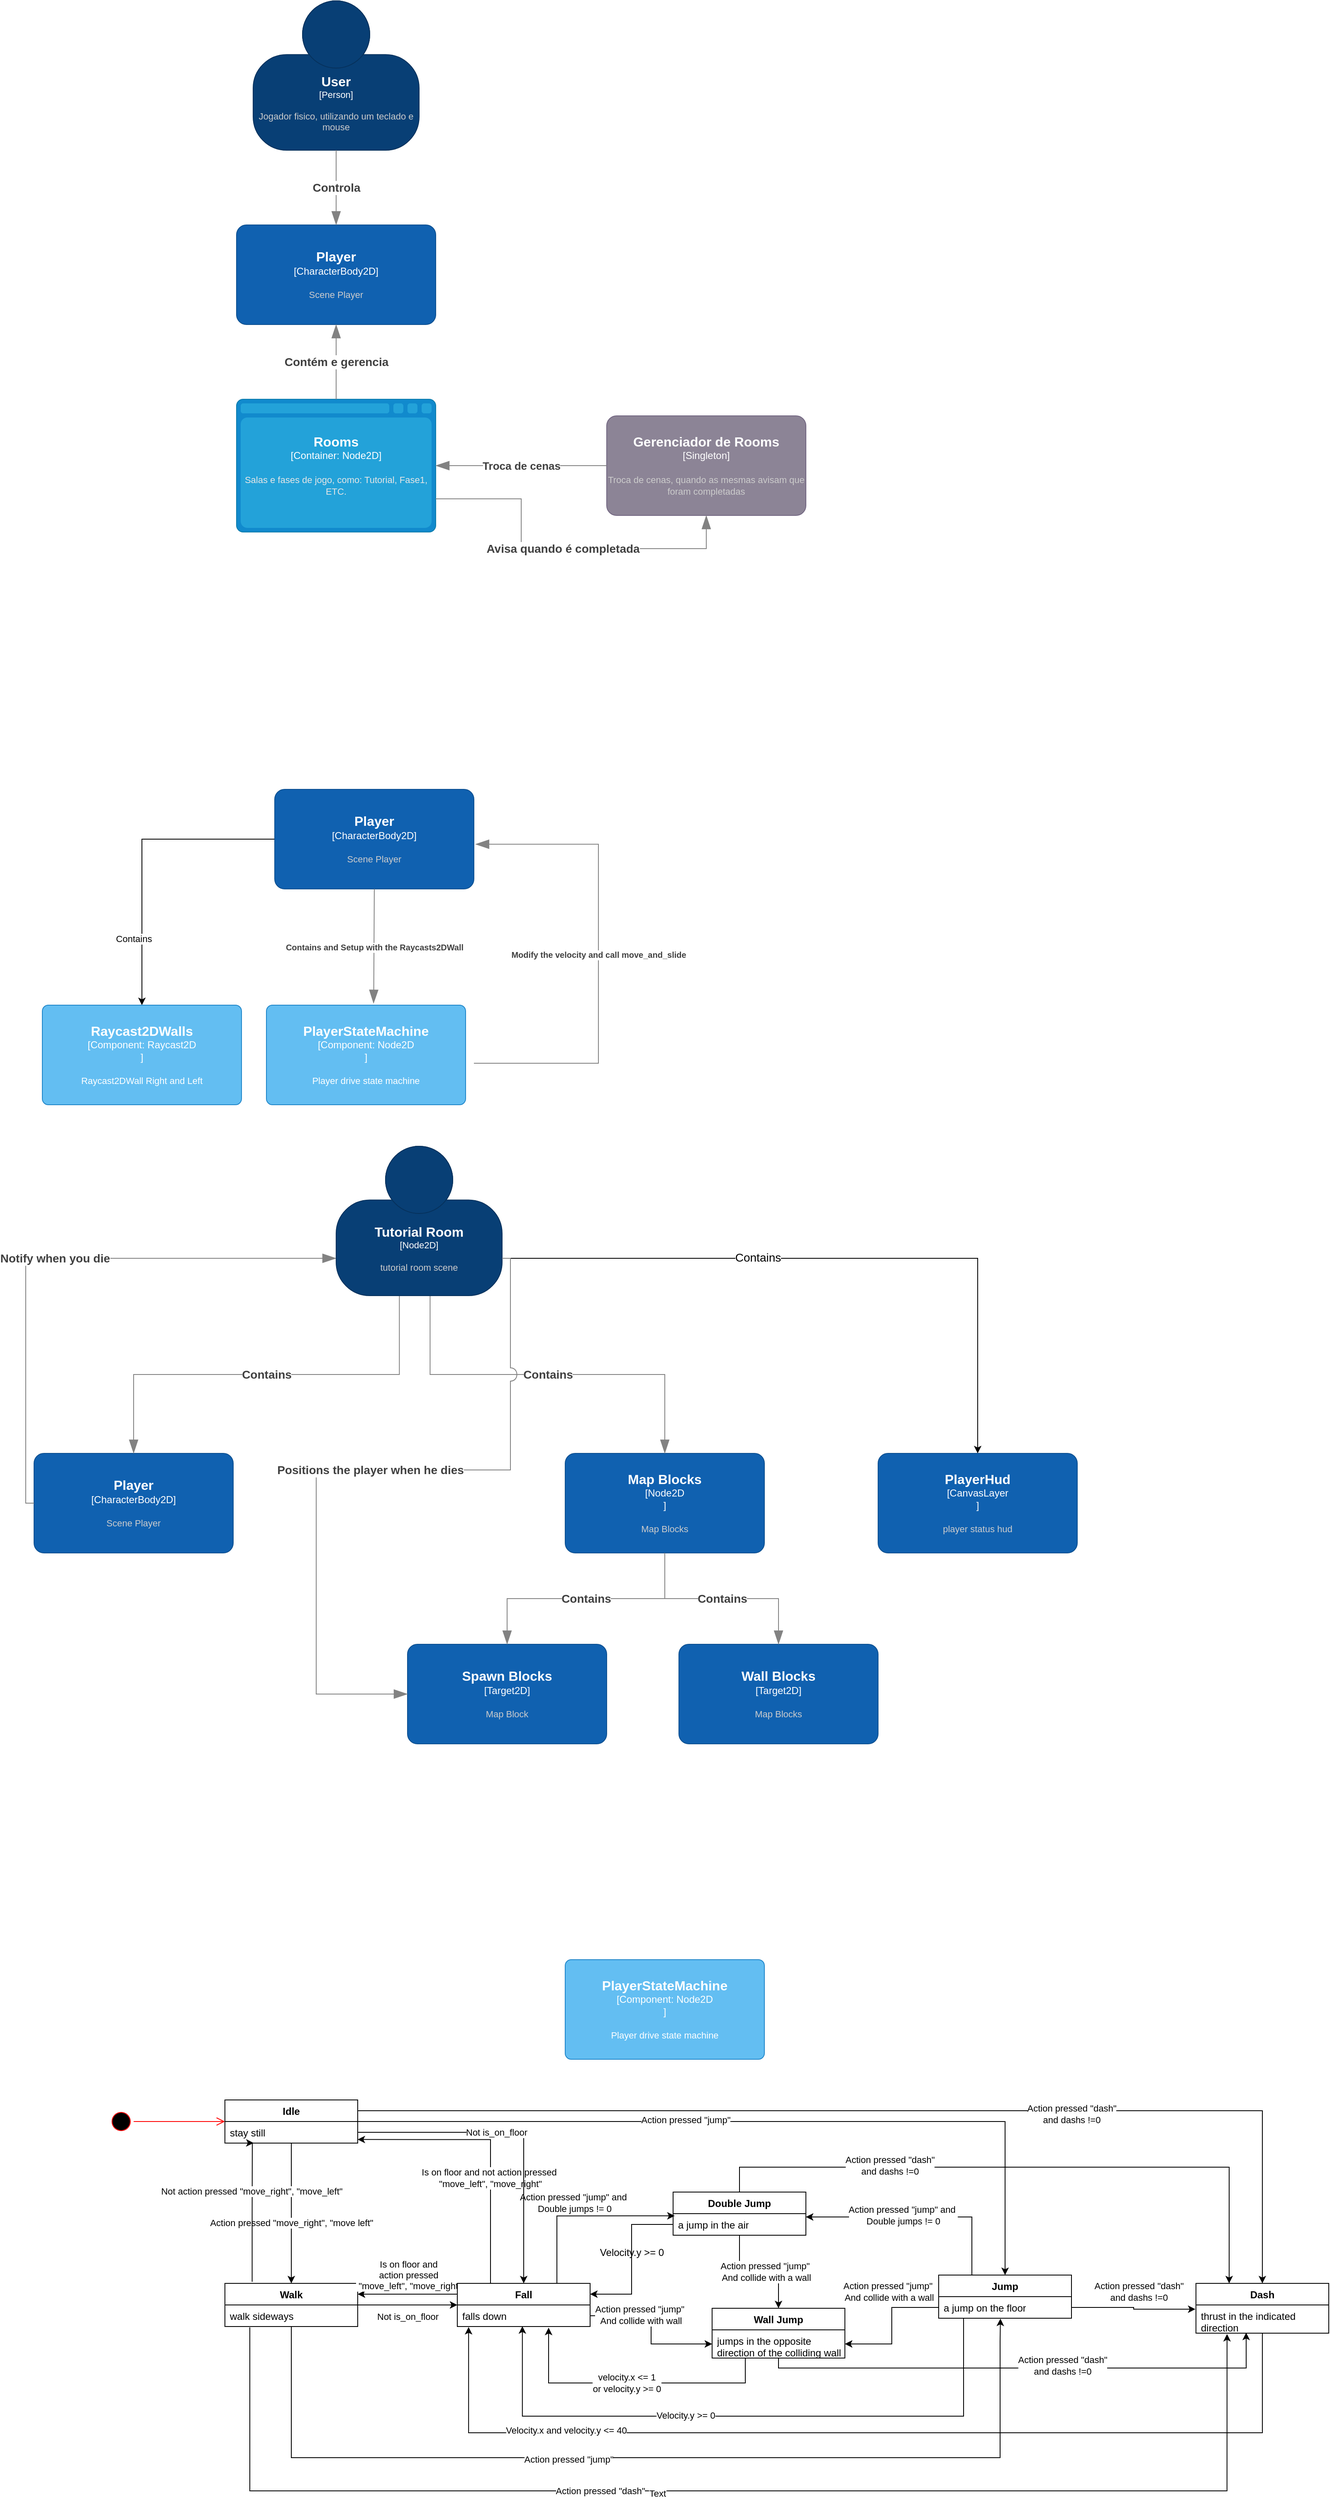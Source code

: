 <mxfile version="21.3.4" type="device">
  <diagram id="l4opDT8Yz2PaflCBfEU1" name="Página-1">
    <mxGraphModel dx="1100" dy="1774" grid="1" gridSize="10" guides="1" tooltips="1" connect="1" arrows="1" fold="1" page="1" pageScale="1" pageWidth="827" pageHeight="1169" math="0" shadow="0">
      <root>
        <mxCell id="0" />
        <mxCell id="1" parent="0" />
        <mxCell id="hGbZyLfIOTGjysjlijsM-94" style="edgeStyle=orthogonalEdgeStyle;rounded=0;orthogonalLoop=1;jettySize=auto;html=1;" parent="1" source="_soePfpQX_1q5_B9plc1-1" target="hGbZyLfIOTGjysjlijsM-93" edge="1">
          <mxGeometry relative="1" as="geometry" />
        </mxCell>
        <mxCell id="hGbZyLfIOTGjysjlijsM-95" value="Contains" style="edgeLabel;html=1;align=center;verticalAlign=middle;resizable=0;points=[];" parent="hGbZyLfIOTGjysjlijsM-94" vertex="1" connectable="0">
          <mxGeometry x="0.215" y="-3" relative="1" as="geometry">
            <mxPoint x="-7" y="61" as="offset" />
          </mxGeometry>
        </mxCell>
        <object placeholders="1" c4Name="Player" c4Type="CharacterBody2D" c4Description="Scene Player" label="&lt;font style=&quot;font-size: 16px&quot;&gt;&lt;b&gt;%c4Name%&lt;/b&gt;&lt;/font&gt;&lt;div&gt;[%c4Type%]&lt;/div&gt;&lt;br&gt;&lt;div&gt;&lt;font style=&quot;font-size: 11px&quot;&gt;&lt;font color=&quot;#cccccc&quot;&gt;%c4Description%&lt;/font&gt;&lt;/div&gt;" id="_soePfpQX_1q5_B9plc1-1">
          <mxCell style="rounded=1;whiteSpace=wrap;html=1;labelBackgroundColor=none;fillColor=#1061B0;fontColor=#ffffff;align=center;arcSize=10;strokeColor=#0D5091;metaEdit=1;resizable=0;points=[[0.25,0,0],[0.5,0,0],[0.75,0,0],[1,0.25,0],[1,0.5,0],[1,0.75,0],[0.75,1,0],[0.5,1,0],[0.25,1,0],[0,0.75,0],[0,0.5,0],[0,0.25,0]];" parent="1" vertex="1">
            <mxGeometry x="340" y="50" width="240" height="120" as="geometry" />
          </mxCell>
        </object>
        <object placeholders="1" c4Name="PlayerStateMachine" c4Type="Component" c4Technology="Node2D&#xa;" c4Description="Player drive state machine" label="&lt;font style=&quot;font-size: 16px&quot;&gt;&lt;b&gt;%c4Name%&lt;/b&gt;&lt;/font&gt;&lt;div&gt;[%c4Type%: %c4Technology%]&lt;/div&gt;&lt;br&gt;&lt;div&gt;&lt;font style=&quot;font-size: 11px&quot;&gt;%c4Description%&lt;/font&gt;&lt;/div&gt;" id="_soePfpQX_1q5_B9plc1-2">
          <mxCell style="rounded=1;whiteSpace=wrap;html=1;labelBackgroundColor=none;fillColor=#63BEF2;fontColor=#ffffff;align=center;arcSize=6;strokeColor=#2086C9;metaEdit=1;resizable=0;points=[[0.25,0,0],[0.5,0,0],[0.75,0,0],[1,0.25,0],[1,0.5,0],[1,0.75,0],[0.75,1,0],[0.5,1,0],[0.25,1,0],[0,0.75,0],[0,0.5,0],[0,0.25,0]];" parent="1" vertex="1">
            <mxGeometry x="330" y="310" width="240" height="120" as="geometry" />
          </mxCell>
        </object>
        <object placeholders="1" c4Type="Relationship" c4Description="Contains and Setup with the Raycasts2DWall" label="&lt;div style=&quot;text-align: left&quot;&gt;&lt;div style=&quot;text-align: center&quot;&gt;&lt;b&gt;%c4Description%&lt;/b&gt;&lt;/div&gt;" id="_soePfpQX_1q5_B9plc1-3">
          <mxCell style="endArrow=blockThin;html=1;fontSize=10;fontColor=#404040;strokeWidth=1;endFill=1;strokeColor=#828282;elbow=vertical;metaEdit=1;endSize=14;startSize=14;jumpStyle=arc;jumpSize=16;rounded=0;edgeStyle=orthogonalEdgeStyle;exitX=0.5;exitY=1;exitDx=0;exitDy=0;exitPerimeter=0;entryX=0.538;entryY=-0.017;entryDx=0;entryDy=0;entryPerimeter=0;" parent="1" source="_soePfpQX_1q5_B9plc1-1" target="_soePfpQX_1q5_B9plc1-2" edge="1">
            <mxGeometry width="240" relative="1" as="geometry">
              <mxPoint x="310" y="250" as="sourcePoint" />
              <mxPoint x="550" y="250" as="targetPoint" />
            </mxGeometry>
          </mxCell>
        </object>
        <object placeholders="1" c4Type="Relationship" c4Description="Modify the velocity and call move_and_slide" label="&lt;div style=&quot;text-align: left&quot;&gt;&lt;div style=&quot;text-align: center&quot;&gt;&lt;b&gt;%c4Description%&lt;/b&gt;&lt;/div&gt;" id="_soePfpQX_1q5_B9plc1-5">
          <mxCell style="endArrow=blockThin;html=1;fontSize=10;fontColor=#404040;strokeWidth=1;endFill=1;strokeColor=#828282;elbow=vertical;metaEdit=1;endSize=14;startSize=14;jumpStyle=arc;jumpSize=16;rounded=0;edgeStyle=orthogonalEdgeStyle;entryX=1.008;entryY=0.551;entryDx=0;entryDy=0;entryPerimeter=0;" parent="1" target="_soePfpQX_1q5_B9plc1-1" edge="1">
            <mxGeometry width="240" relative="1" as="geometry">
              <mxPoint x="580" y="380" as="sourcePoint" />
              <mxPoint x="740" y="100" as="targetPoint" />
              <Array as="points">
                <mxPoint x="730" y="380" />
                <mxPoint x="730" y="116" />
              </Array>
            </mxGeometry>
          </mxCell>
        </object>
        <object placeholders="1" c4Name="Player" c4Type="CharacterBody2D" c4Description="Scene Player" label="&lt;font style=&quot;font-size: 16px&quot;&gt;&lt;b&gt;%c4Name%&lt;/b&gt;&lt;/font&gt;&lt;div&gt;[%c4Type%]&lt;/div&gt;&lt;br&gt;&lt;div&gt;&lt;font style=&quot;font-size: 11px&quot;&gt;&lt;font color=&quot;#cccccc&quot;&gt;%c4Description%&lt;/font&gt;&lt;/div&gt;" id="_soePfpQX_1q5_B9plc1-7">
          <mxCell style="rounded=1;whiteSpace=wrap;html=1;labelBackgroundColor=none;fillColor=#1061B0;fontColor=#ffffff;align=center;arcSize=10;strokeColor=#0D5091;metaEdit=1;resizable=0;points=[[0.25,0,0],[0.5,0,0],[0.75,0,0],[1,0.25,0],[1,0.5,0],[1,0.75,0],[0.75,1,0],[0.5,1,0],[0.25,1,0],[0,0.75,0],[0,0.5,0],[0,0.25,0]];" parent="1" vertex="1">
            <mxGeometry x="50" y="850" width="240" height="120" as="geometry" />
          </mxCell>
        </object>
        <object placeholders="1" c4Name="Map Blocks" c4Type="Node2D&#xa;" c4Description="Map Blocks" label="&lt;font style=&quot;font-size: 16px&quot;&gt;&lt;b&gt;%c4Name%&lt;/b&gt;&lt;/font&gt;&lt;div&gt;[%c4Type%]&lt;/div&gt;&lt;br&gt;&lt;div&gt;&lt;font style=&quot;font-size: 11px&quot;&gt;&lt;font color=&quot;#cccccc&quot;&gt;%c4Description%&lt;/font&gt;&lt;/div&gt;" id="_soePfpQX_1q5_B9plc1-8">
          <mxCell style="rounded=1;whiteSpace=wrap;html=1;labelBackgroundColor=none;fillColor=#1061B0;fontColor=#ffffff;align=center;arcSize=10;strokeColor=#0D5091;metaEdit=1;resizable=0;points=[[0.25,0,0],[0.5,0,0],[0.75,0,0],[1,0.25,0],[1,0.5,0],[1,0.75,0],[0.75,1,0],[0.5,1,0],[0.25,1,0],[0,0.75,0],[0,0.5,0],[0,0.25,0]];" parent="1" vertex="1">
            <mxGeometry x="690" y="850" width="240" height="120" as="geometry" />
          </mxCell>
        </object>
        <object placeholders="1" c4Name="Spawn Blocks" c4Type="Target2D" c4Description="Map Block" label="&lt;font style=&quot;font-size: 16px&quot;&gt;&lt;b&gt;%c4Name%&lt;/b&gt;&lt;/font&gt;&lt;div&gt;[%c4Type%]&lt;/div&gt;&lt;br&gt;&lt;div&gt;&lt;font style=&quot;font-size: 11px&quot;&gt;&lt;font color=&quot;#cccccc&quot;&gt;%c4Description%&lt;/font&gt;&lt;/div&gt;" id="_soePfpQX_1q5_B9plc1-9">
          <mxCell style="rounded=1;whiteSpace=wrap;html=1;labelBackgroundColor=none;fillColor=#1061B0;fontColor=#ffffff;align=center;arcSize=10;strokeColor=#0D5091;metaEdit=1;resizable=0;points=[[0.25,0,0],[0.5,0,0],[0.75,0,0],[1,0.25,0],[1,0.5,0],[1,0.75,0],[0.75,1,0],[0.5,1,0],[0.25,1,0],[0,0.75,0],[0,0.5,0],[0,0.25,0]];" parent="1" vertex="1">
            <mxGeometry x="500" y="1080" width="240" height="120" as="geometry" />
          </mxCell>
        </object>
        <object placeholders="1" c4Type="Relationship" c4Description="Contains" label="&lt;div style=&quot;text-align: left; font-size: 14px;&quot;&gt;&lt;div style=&quot;text-align: center; font-size: 14px;&quot;&gt;&lt;b style=&quot;font-size: 14px;&quot;&gt;%c4Description%&lt;/b&gt;&lt;/div&gt;&lt;/div&gt;" id="_soePfpQX_1q5_B9plc1-10">
          <mxCell style="endArrow=blockThin;html=1;fontSize=14;fontColor=#404040;strokeWidth=1;endFill=1;strokeColor=#828282;elbow=vertical;metaEdit=1;endSize=14;startSize=14;jumpStyle=arc;jumpSize=16;rounded=0;edgeStyle=orthogonalEdgeStyle;exitX=0.381;exitY=1.002;exitDx=0;exitDy=0;exitPerimeter=0;entryX=0.5;entryY=0;entryDx=0;entryDy=0;entryPerimeter=0;" parent="1" source="_soePfpQX_1q5_B9plc1-15" target="_soePfpQX_1q5_B9plc1-7" edge="1">
            <mxGeometry width="240" relative="1" as="geometry">
              <mxPoint x="510" y="690" as="sourcePoint" />
              <mxPoint x="610" y="840" as="targetPoint" />
            </mxGeometry>
          </mxCell>
        </object>
        <object placeholders="1" c4Type="Relationship" c4Description="Contains" label="&lt;div style=&quot;text-align: left; font-size: 14px;&quot;&gt;&lt;div style=&quot;text-align: center; font-size: 14px;&quot;&gt;&lt;b style=&quot;font-size: 14px;&quot;&gt;%c4Description%&lt;/b&gt;&lt;/div&gt;&lt;/div&gt;" id="_soePfpQX_1q5_B9plc1-11">
          <mxCell style="endArrow=blockThin;html=1;fontSize=14;fontColor=#404040;strokeWidth=1;endFill=1;strokeColor=#828282;elbow=vertical;metaEdit=1;endSize=14;startSize=14;jumpStyle=arc;jumpSize=16;rounded=0;edgeStyle=orthogonalEdgeStyle;exitX=0.566;exitY=1.002;exitDx=0;exitDy=0;exitPerimeter=0;entryX=0.5;entryY=0;entryDx=0;entryDy=0;entryPerimeter=0;" parent="1" source="_soePfpQX_1q5_B9plc1-15" target="_soePfpQX_1q5_B9plc1-8" edge="1">
            <mxGeometry width="240" relative="1" as="geometry">
              <mxPoint x="510" y="690" as="sourcePoint" />
              <mxPoint x="690" y="860" as="targetPoint" />
            </mxGeometry>
          </mxCell>
        </object>
        <object placeholders="1" c4Type="Relationship" c4Description="Contains" label="&lt;div style=&quot;text-align: left; font-size: 14px;&quot;&gt;&lt;div style=&quot;text-align: center; font-size: 14px;&quot;&gt;&lt;b style=&quot;font-size: 14px;&quot;&gt;%c4Description%&lt;/b&gt;&lt;/div&gt;&lt;/div&gt;" id="_soePfpQX_1q5_B9plc1-12">
          <mxCell style="endArrow=blockThin;html=1;fontSize=14;fontColor=#404040;strokeWidth=1;endFill=1;strokeColor=#828282;elbow=vertical;metaEdit=1;endSize=14;startSize=14;jumpStyle=arc;jumpSize=16;rounded=0;edgeStyle=orthogonalEdgeStyle;exitX=0.5;exitY=1;exitDx=0;exitDy=0;exitPerimeter=0;entryX=0.5;entryY=0;entryDx=0;entryDy=0;entryPerimeter=0;" parent="1" source="_soePfpQX_1q5_B9plc1-8" target="_soePfpQX_1q5_B9plc1-9" edge="1">
            <mxGeometry width="240" relative="1" as="geometry">
              <mxPoint x="390" y="1000" as="sourcePoint" />
              <mxPoint x="630" y="1000" as="targetPoint" />
            </mxGeometry>
          </mxCell>
        </object>
        <object placeholders="1" c4Type="Relationship" c4Description="Notify when you die" label="&lt;div style=&quot;text-align: left; font-size: 14px;&quot;&gt;&lt;div style=&quot;text-align: center; font-size: 14px;&quot;&gt;&lt;b style=&quot;font-size: 14px;&quot;&gt;%c4Description%&lt;/b&gt;&lt;/div&gt;&lt;/div&gt;" id="_soePfpQX_1q5_B9plc1-13">
          <mxCell style="endArrow=blockThin;html=1;fontSize=14;fontColor=#404040;strokeWidth=1;endFill=1;strokeColor=#828282;elbow=vertical;metaEdit=1;endSize=14;startSize=14;jumpStyle=arc;jumpSize=16;rounded=0;edgeStyle=orthogonalEdgeStyle;exitX=0;exitY=0.5;exitDx=0;exitDy=0;exitPerimeter=0;entryX=0;entryY=0.75;entryDx=0;entryDy=0;entryPerimeter=0;" parent="1" source="_soePfpQX_1q5_B9plc1-7" target="_soePfpQX_1q5_B9plc1-15" edge="1">
            <mxGeometry width="240" relative="1" as="geometry">
              <mxPoint x="200" y="830" as="sourcePoint" />
              <mxPoint x="390" y="630" as="targetPoint" />
            </mxGeometry>
          </mxCell>
        </object>
        <mxCell id="hGbZyLfIOTGjysjlijsM-97" style="edgeStyle=orthogonalEdgeStyle;rounded=0;orthogonalLoop=1;jettySize=auto;html=1;exitX=1;exitY=0.75;exitDx=0;exitDy=0;exitPerimeter=0;" parent="1" source="_soePfpQX_1q5_B9plc1-15" target="hGbZyLfIOTGjysjlijsM-96" edge="1">
          <mxGeometry relative="1" as="geometry" />
        </mxCell>
        <mxCell id="hGbZyLfIOTGjysjlijsM-98" value="Contains" style="edgeLabel;html=1;align=center;verticalAlign=middle;resizable=0;points=[];fontSize=14;" parent="hGbZyLfIOTGjysjlijsM-97" vertex="1" connectable="0">
          <mxGeometry x="-0.238" y="1" relative="1" as="geometry">
            <mxPoint as="offset" />
          </mxGeometry>
        </mxCell>
        <object placeholders="1" c4Name="Tutorial Room" c4Type="Node2D" c4Description="tutorial room scene" label="&lt;font style=&quot;font-size: 16px&quot;&gt;&lt;b&gt;%c4Name%&lt;/b&gt;&lt;/font&gt;&lt;div&gt;[%c4Type%]&lt;/div&gt;&lt;br&gt;&lt;div&gt;&lt;font style=&quot;font-size: 11px&quot;&gt;&lt;font color=&quot;#cccccc&quot;&gt;%c4Description%&lt;/font&gt;&lt;/div&gt;" id="_soePfpQX_1q5_B9plc1-15">
          <mxCell style="html=1;fontSize=11;dashed=0;whiteSpace=wrap;fillColor=#083F75;strokeColor=#06315C;fontColor=#ffffff;shape=mxgraph.c4.person2;align=center;metaEdit=1;points=[[0.5,0,0],[1,0.5,0],[1,0.75,0],[0.75,1,0],[0.5,1,0],[0.25,1,0],[0,0.75,0],[0,0.5,0]];resizable=0;" parent="1" vertex="1">
            <mxGeometry x="414" y="480" width="200" height="180" as="geometry" />
          </mxCell>
        </object>
        <object placeholders="1" c4Name="Wall Blocks" c4Type="Target2D" c4Description="Map Blocks" label="&lt;font style=&quot;font-size: 16px&quot;&gt;&lt;b&gt;%c4Name%&lt;/b&gt;&lt;/font&gt;&lt;div&gt;[%c4Type%]&lt;/div&gt;&lt;br&gt;&lt;div&gt;&lt;font style=&quot;font-size: 11px&quot;&gt;&lt;font color=&quot;#cccccc&quot;&gt;%c4Description%&lt;/font&gt;&lt;/div&gt;" id="_soePfpQX_1q5_B9plc1-16">
          <mxCell style="rounded=1;whiteSpace=wrap;html=1;labelBackgroundColor=none;fillColor=#1061B0;fontColor=#ffffff;align=center;arcSize=10;strokeColor=#0D5091;metaEdit=1;resizable=0;points=[[0.25,0,0],[0.5,0,0],[0.75,0,0],[1,0.25,0],[1,0.5,0],[1,0.75,0],[0.75,1,0],[0.5,1,0],[0.25,1,0],[0,0.75,0],[0,0.5,0],[0,0.25,0]];" parent="1" vertex="1">
            <mxGeometry x="827" y="1080" width="240" height="120" as="geometry" />
          </mxCell>
        </object>
        <object placeholders="1" c4Type="Relationship" c4Description="Positions the player when he dies" label="&lt;div style=&quot;text-align: left; font-size: 14px;&quot;&gt;&lt;div style=&quot;text-align: center; font-size: 14px;&quot;&gt;&lt;b style=&quot;font-size: 14px;&quot;&gt;%c4Description%&lt;/b&gt;&lt;/div&gt;&lt;/div&gt;" id="_soePfpQX_1q5_B9plc1-18">
          <mxCell style="endArrow=blockThin;html=1;fontSize=14;fontColor=#404040;strokeWidth=1;endFill=1;strokeColor=#828282;elbow=vertical;metaEdit=1;endSize=14;startSize=14;jumpStyle=arc;jumpSize=16;rounded=0;exitX=1;exitY=0.75;exitDx=0;exitDy=0;exitPerimeter=0;entryX=0;entryY=0.5;entryDx=0;entryDy=0;entryPerimeter=0;edgeStyle=orthogonalEdgeStyle;" parent="1" source="_soePfpQX_1q5_B9plc1-15" target="_soePfpQX_1q5_B9plc1-9" edge="1">
            <mxGeometry x="-0.011" width="240" relative="1" as="geometry">
              <mxPoint x="660" y="620" as="sourcePoint" />
              <mxPoint x="380" y="1250" as="targetPoint" />
              <mxPoint as="offset" />
              <Array as="points">
                <mxPoint x="624" y="615" />
                <mxPoint x="624" y="870" />
                <mxPoint x="390" y="870" />
                <mxPoint x="390" y="1140" />
              </Array>
            </mxGeometry>
          </mxCell>
        </object>
        <object placeholders="1" c4Type="Relationship" c4Description="Contains" label="&lt;div style=&quot;text-align: left; font-size: 14px;&quot;&gt;&lt;div style=&quot;text-align: center; font-size: 14px;&quot;&gt;&lt;b style=&quot;font-size: 14px;&quot;&gt;%c4Description%&lt;/b&gt;&lt;/div&gt;&lt;/div&gt;" id="_soePfpQX_1q5_B9plc1-19">
          <mxCell style="endArrow=blockThin;html=1;fontSize=14;fontColor=#404040;strokeWidth=1;endFill=1;strokeColor=#828282;elbow=vertical;metaEdit=1;endSize=14;startSize=14;jumpStyle=arc;jumpSize=16;rounded=0;edgeStyle=orthogonalEdgeStyle;exitX=0.5;exitY=1;exitDx=0;exitDy=0;exitPerimeter=0;entryX=0.5;entryY=0;entryDx=0;entryDy=0;entryPerimeter=0;" parent="1" source="_soePfpQX_1q5_B9plc1-8" target="_soePfpQX_1q5_B9plc1-16" edge="1">
            <mxGeometry width="240" relative="1" as="geometry">
              <mxPoint x="820" y="980" as="sourcePoint" />
              <mxPoint x="560" y="1130" as="targetPoint" />
            </mxGeometry>
          </mxCell>
        </object>
        <mxCell id="hGbZyLfIOTGjysjlijsM-19" value="" style="ellipse;html=1;shape=startState;fillColor=#000000;strokeColor=#ff0000;" parent="1" vertex="1">
          <mxGeometry x="140" y="1640" width="30" height="30" as="geometry" />
        </mxCell>
        <mxCell id="hGbZyLfIOTGjysjlijsM-20" value="" style="edgeStyle=orthogonalEdgeStyle;html=1;verticalAlign=bottom;endArrow=open;endSize=8;strokeColor=#ff0000;rounded=0;entryX=0;entryY=0.5;entryDx=0;entryDy=0;" parent="1" source="hGbZyLfIOTGjysjlijsM-19" edge="1">
          <mxGeometry relative="1" as="geometry">
            <mxPoint x="280" y="1655" as="targetPoint" />
          </mxGeometry>
        </mxCell>
        <mxCell id="hGbZyLfIOTGjysjlijsM-37" style="edgeStyle=orthogonalEdgeStyle;rounded=0;orthogonalLoop=1;jettySize=auto;html=1;entryX=0.5;entryY=0;entryDx=0;entryDy=0;" parent="1" source="hGbZyLfIOTGjysjlijsM-27" target="hGbZyLfIOTGjysjlijsM-32" edge="1">
          <mxGeometry relative="1" as="geometry" />
        </mxCell>
        <mxCell id="hGbZyLfIOTGjysjlijsM-38" value="Action pressed &quot;move_right&quot;, &quot;move left&quot;" style="edgeLabel;html=1;align=center;verticalAlign=middle;resizable=0;points=[];" parent="hGbZyLfIOTGjysjlijsM-37" vertex="1" connectable="0">
          <mxGeometry x="0.134" relative="1" as="geometry">
            <mxPoint as="offset" />
          </mxGeometry>
        </mxCell>
        <mxCell id="hGbZyLfIOTGjysjlijsM-47" style="edgeStyle=orthogonalEdgeStyle;rounded=0;orthogonalLoop=1;jettySize=auto;html=1;exitX=1;exitY=0.25;exitDx=0;exitDy=0;" parent="1" source="hGbZyLfIOTGjysjlijsM-27" target="hGbZyLfIOTGjysjlijsM-45" edge="1">
          <mxGeometry relative="1" as="geometry">
            <mxPoint x="510" y="1600.0" as="targetPoint" />
          </mxGeometry>
        </mxCell>
        <mxCell id="hGbZyLfIOTGjysjlijsM-48" value="Action pressed &quot;dash&quot;&lt;br&gt;and dashs !=0" style="edgeLabel;html=1;align=center;verticalAlign=middle;resizable=0;points=[];" parent="hGbZyLfIOTGjysjlijsM-47" vertex="1" connectable="0">
          <mxGeometry x="0.324" y="-4" relative="1" as="geometry">
            <mxPoint as="offset" />
          </mxGeometry>
        </mxCell>
        <mxCell id="hGbZyLfIOTGjysjlijsM-27" value="Idle" style="swimlane;fontStyle=1;align=center;verticalAlign=top;childLayout=stackLayout;horizontal=1;startSize=26;horizontalStack=0;resizeParent=1;resizeParentMax=0;resizeLast=0;collapsible=1;marginBottom=0;whiteSpace=wrap;html=1;" parent="1" vertex="1">
          <mxGeometry x="280" y="1629" width="160" height="52" as="geometry" />
        </mxCell>
        <mxCell id="hGbZyLfIOTGjysjlijsM-28" value="stay still" style="text;strokeColor=none;fillColor=none;align=left;verticalAlign=top;spacingLeft=4;spacingRight=4;overflow=hidden;rotatable=0;points=[[0,0.5],[1,0.5]];portConstraint=eastwest;whiteSpace=wrap;html=1;" parent="hGbZyLfIOTGjysjlijsM-27" vertex="1">
          <mxGeometry y="26" width="160" height="26" as="geometry" />
        </mxCell>
        <mxCell id="hGbZyLfIOTGjysjlijsM-50" style="edgeStyle=orthogonalEdgeStyle;rounded=0;orthogonalLoop=1;jettySize=auto;html=1;exitX=0.205;exitY=-0.035;exitDx=0;exitDy=0;entryX=0.216;entryY=0.997;entryDx=0;entryDy=0;entryPerimeter=0;exitPerimeter=0;" parent="1" source="hGbZyLfIOTGjysjlijsM-32" target="hGbZyLfIOTGjysjlijsM-28" edge="1">
          <mxGeometry relative="1" as="geometry">
            <Array as="points">
              <mxPoint x="313" y="1766" />
              <mxPoint x="313" y="1766" />
              <mxPoint x="313" y="1681" />
            </Array>
          </mxGeometry>
        </mxCell>
        <mxCell id="hGbZyLfIOTGjysjlijsM-51" value="Not action pressed &quot;move_right&quot;, &quot;move_left&quot;" style="edgeLabel;html=1;align=center;verticalAlign=middle;resizable=0;points=[];" parent="hGbZyLfIOTGjysjlijsM-50" vertex="1" connectable="0">
          <mxGeometry x="0.291" y="1" relative="1" as="geometry">
            <mxPoint as="offset" />
          </mxGeometry>
        </mxCell>
        <mxCell id="hGbZyLfIOTGjysjlijsM-52" style="edgeStyle=orthogonalEdgeStyle;rounded=0;orthogonalLoop=1;jettySize=auto;html=1;entryX=0.465;entryY=1.019;entryDx=0;entryDy=0;entryPerimeter=0;" parent="1" source="hGbZyLfIOTGjysjlijsM-32" target="hGbZyLfIOTGjysjlijsM-42" edge="1">
          <mxGeometry relative="1" as="geometry">
            <Array as="points">
              <mxPoint x="360" y="2060" />
              <mxPoint x="1214" y="2060" />
              <mxPoint x="1214" y="1920" />
              <mxPoint x="1214" y="1920" />
            </Array>
          </mxGeometry>
        </mxCell>
        <mxCell id="hGbZyLfIOTGjysjlijsM-53" value="Action pressed &quot;jump&quot;" style="edgeLabel;html=1;align=center;verticalAlign=middle;resizable=0;points=[];" parent="hGbZyLfIOTGjysjlijsM-52" vertex="1" connectable="0">
          <mxGeometry x="-0.167" y="-2" relative="1" as="geometry">
            <mxPoint as="offset" />
          </mxGeometry>
        </mxCell>
        <mxCell id="hGbZyLfIOTGjysjlijsM-54" style="edgeStyle=orthogonalEdgeStyle;rounded=0;orthogonalLoop=1;jettySize=auto;html=1;entryX=0;entryY=0.5;entryDx=0;entryDy=0;" parent="1" source="hGbZyLfIOTGjysjlijsM-32" target="hGbZyLfIOTGjysjlijsM-34" edge="1">
          <mxGeometry relative="1" as="geometry" />
        </mxCell>
        <mxCell id="hGbZyLfIOTGjysjlijsM-55" value="Not is_on_floor" style="edgeLabel;html=1;align=center;verticalAlign=middle;resizable=0;points=[];" parent="hGbZyLfIOTGjysjlijsM-54" vertex="1" connectable="0">
          <mxGeometry x="-0.273" y="-1" relative="1" as="geometry">
            <mxPoint x="16" y="13" as="offset" />
          </mxGeometry>
        </mxCell>
        <mxCell id="hGbZyLfIOTGjysjlijsM-32" value="Walk" style="swimlane;fontStyle=1;align=center;verticalAlign=top;childLayout=stackLayout;horizontal=1;startSize=26;horizontalStack=0;resizeParent=1;resizeParentMax=0;resizeLast=0;collapsible=1;marginBottom=0;whiteSpace=wrap;html=1;" parent="1" vertex="1">
          <mxGeometry x="280" y="1850" width="160" height="52" as="geometry" />
        </mxCell>
        <mxCell id="hGbZyLfIOTGjysjlijsM-33" value="walk sideways" style="text;strokeColor=none;fillColor=none;align=left;verticalAlign=top;spacingLeft=4;spacingRight=4;overflow=hidden;rotatable=0;points=[[0,0.5],[1,0.5]];portConstraint=eastwest;whiteSpace=wrap;html=1;" parent="hGbZyLfIOTGjysjlijsM-32" vertex="1">
          <mxGeometry y="26" width="160" height="26" as="geometry" />
        </mxCell>
        <mxCell id="hGbZyLfIOTGjysjlijsM-59" style="edgeStyle=orthogonalEdgeStyle;rounded=0;orthogonalLoop=1;jettySize=auto;html=1;exitX=0.25;exitY=0;exitDx=0;exitDy=0;entryX=0.999;entryY=0.834;entryDx=0;entryDy=0;entryPerimeter=0;" parent="1" source="hGbZyLfIOTGjysjlijsM-34" target="hGbZyLfIOTGjysjlijsM-28" edge="1">
          <mxGeometry relative="1" as="geometry">
            <mxPoint x="440" y="1690" as="targetPoint" />
          </mxGeometry>
        </mxCell>
        <mxCell id="hGbZyLfIOTGjysjlijsM-60" value="Is on floor and not action pressed&lt;br&gt;&amp;nbsp;&quot;move_left&quot;, &quot;move_right&quot;" style="edgeLabel;html=1;align=center;verticalAlign=middle;resizable=0;points=[];" parent="hGbZyLfIOTGjysjlijsM-59" vertex="1" connectable="0">
          <mxGeometry x="-0.234" y="2" relative="1" as="geometry">
            <mxPoint as="offset" />
          </mxGeometry>
        </mxCell>
        <mxCell id="hGbZyLfIOTGjysjlijsM-61" style="edgeStyle=orthogonalEdgeStyle;rounded=0;orthogonalLoop=1;jettySize=auto;html=1;exitX=0;exitY=0.25;exitDx=0;exitDy=0;entryX=1;entryY=0.25;entryDx=0;entryDy=0;" parent="1" source="hGbZyLfIOTGjysjlijsM-34" target="hGbZyLfIOTGjysjlijsM-32" edge="1">
          <mxGeometry relative="1" as="geometry" />
        </mxCell>
        <mxCell id="hGbZyLfIOTGjysjlijsM-62" value="Is on floor and &lt;br&gt;action pressed&lt;br style=&quot;border-color: var(--border-color);&quot;&gt;&amp;nbsp;&quot;move_left&quot;, &quot;move_right&quot;" style="edgeLabel;html=1;align=center;verticalAlign=middle;resizable=0;points=[];" parent="hGbZyLfIOTGjysjlijsM-61" vertex="1" connectable="0">
          <mxGeometry x="0.16" y="-2" relative="1" as="geometry">
            <mxPoint x="10" y="-21" as="offset" />
          </mxGeometry>
        </mxCell>
        <mxCell id="hGbZyLfIOTGjysjlijsM-65" style="edgeStyle=orthogonalEdgeStyle;rounded=0;orthogonalLoop=1;jettySize=auto;html=1;entryX=0.012;entryY=0.103;entryDx=0;entryDy=0;entryPerimeter=0;" parent="1" source="hGbZyLfIOTGjysjlijsM-34" target="hGbZyLfIOTGjysjlijsM-64" edge="1">
          <mxGeometry relative="1" as="geometry">
            <Array as="points">
              <mxPoint x="680" y="1769" />
            </Array>
          </mxGeometry>
        </mxCell>
        <mxCell id="hGbZyLfIOTGjysjlijsM-66" value="Action pressed &quot;jump&quot; and&amp;nbsp;&lt;br&gt;Double jumps != 0" style="edgeLabel;html=1;align=center;verticalAlign=middle;resizable=0;points=[];" parent="hGbZyLfIOTGjysjlijsM-65" vertex="1" connectable="0">
          <mxGeometry x="-0.249" y="3" relative="1" as="geometry">
            <mxPoint x="18" y="-13" as="offset" />
          </mxGeometry>
        </mxCell>
        <mxCell id="hGbZyLfIOTGjysjlijsM-34" value="Fall" style="swimlane;fontStyle=1;align=center;verticalAlign=top;childLayout=stackLayout;horizontal=1;startSize=26;horizontalStack=0;resizeParent=1;resizeParentMax=0;resizeLast=0;collapsible=1;marginBottom=0;whiteSpace=wrap;html=1;" parent="1" vertex="1">
          <mxGeometry x="560" y="1850" width="160" height="52" as="geometry" />
        </mxCell>
        <mxCell id="hGbZyLfIOTGjysjlijsM-35" value="falls down" style="text;strokeColor=none;fillColor=none;align=left;verticalAlign=top;spacingLeft=4;spacingRight=4;overflow=hidden;rotatable=0;points=[[0,0.5],[1,0.5]];portConstraint=eastwest;whiteSpace=wrap;html=1;" parent="hGbZyLfIOTGjysjlijsM-34" vertex="1">
          <mxGeometry y="26" width="160" height="26" as="geometry" />
        </mxCell>
        <mxCell id="hGbZyLfIOTGjysjlijsM-39" style="edgeStyle=orthogonalEdgeStyle;rounded=0;orthogonalLoop=1;jettySize=auto;html=1;entryX=0.5;entryY=0;entryDx=0;entryDy=0;" parent="1" source="hGbZyLfIOTGjysjlijsM-28" target="hGbZyLfIOTGjysjlijsM-34" edge="1">
          <mxGeometry relative="1" as="geometry" />
        </mxCell>
        <mxCell id="hGbZyLfIOTGjysjlijsM-40" value="Not is_on_floor" style="edgeLabel;html=1;align=center;verticalAlign=middle;resizable=0;points=[];" parent="hGbZyLfIOTGjysjlijsM-39" vertex="1" connectable="0">
          <mxGeometry x="-0.127" relative="1" as="geometry">
            <mxPoint as="offset" />
          </mxGeometry>
        </mxCell>
        <mxCell id="hGbZyLfIOTGjysjlijsM-75" style="edgeStyle=orthogonalEdgeStyle;rounded=0;orthogonalLoop=1;jettySize=auto;html=1;exitX=0.25;exitY=0;exitDx=0;exitDy=0;entryX=1;entryY=0.154;entryDx=0;entryDy=0;entryPerimeter=0;" parent="1" source="hGbZyLfIOTGjysjlijsM-41" target="hGbZyLfIOTGjysjlijsM-64" edge="1">
          <mxGeometry relative="1" as="geometry" />
        </mxCell>
        <mxCell id="hGbZyLfIOTGjysjlijsM-76" value="Action pressed &quot;jump&quot; and&amp;nbsp;&lt;br style=&quot;border-color: var(--border-color);&quot;&gt;Double jumps != 0" style="edgeLabel;html=1;align=center;verticalAlign=middle;resizable=0;points=[];" parent="hGbZyLfIOTGjysjlijsM-75" vertex="1" connectable="0">
          <mxGeometry x="0.135" y="-2" relative="1" as="geometry">
            <mxPoint as="offset" />
          </mxGeometry>
        </mxCell>
        <mxCell id="hGbZyLfIOTGjysjlijsM-41" value="Jump" style="swimlane;fontStyle=1;align=center;verticalAlign=top;childLayout=stackLayout;horizontal=1;startSize=26;horizontalStack=0;resizeParent=1;resizeParentMax=0;resizeLast=0;collapsible=1;marginBottom=0;whiteSpace=wrap;html=1;" parent="1" vertex="1">
          <mxGeometry x="1140" y="1840" width="160" height="52" as="geometry" />
        </mxCell>
        <mxCell id="hGbZyLfIOTGjysjlijsM-42" value="a jump on the floor" style="text;strokeColor=none;fillColor=none;align=left;verticalAlign=top;spacingLeft=4;spacingRight=4;overflow=hidden;rotatable=0;points=[[0,0.5],[1,0.5]];portConstraint=eastwest;whiteSpace=wrap;html=1;" parent="hGbZyLfIOTGjysjlijsM-41" vertex="1">
          <mxGeometry y="26" width="160" height="26" as="geometry" />
        </mxCell>
        <mxCell id="hGbZyLfIOTGjysjlijsM-43" style="edgeStyle=orthogonalEdgeStyle;rounded=0;orthogonalLoop=1;jettySize=auto;html=1;entryX=0.5;entryY=0;entryDx=0;entryDy=0;exitX=1;exitY=0.5;exitDx=0;exitDy=0;" parent="1" source="hGbZyLfIOTGjysjlijsM-27" target="hGbZyLfIOTGjysjlijsM-41" edge="1">
          <mxGeometry relative="1" as="geometry" />
        </mxCell>
        <mxCell id="hGbZyLfIOTGjysjlijsM-44" value="Action pressed &quot;jump&quot;" style="edgeLabel;html=1;align=center;verticalAlign=middle;resizable=0;points=[];" parent="hGbZyLfIOTGjysjlijsM-43" vertex="1" connectable="0">
          <mxGeometry x="-0.182" y="2" relative="1" as="geometry">
            <mxPoint as="offset" />
          </mxGeometry>
        </mxCell>
        <mxCell id="hGbZyLfIOTGjysjlijsM-45" value="Dash" style="swimlane;fontStyle=1;align=center;verticalAlign=top;childLayout=stackLayout;horizontal=1;startSize=26;horizontalStack=0;resizeParent=1;resizeParentMax=0;resizeLast=0;collapsible=1;marginBottom=0;whiteSpace=wrap;html=1;" parent="1" vertex="1">
          <mxGeometry x="1450" y="1850" width="160" height="60" as="geometry" />
        </mxCell>
        <mxCell id="hGbZyLfIOTGjysjlijsM-46" value="thrust in the indicated direction" style="text;strokeColor=none;fillColor=none;align=left;verticalAlign=top;spacingLeft=4;spacingRight=4;overflow=hidden;rotatable=0;points=[[0,0.5],[1,0.5]];portConstraint=eastwest;whiteSpace=wrap;html=1;" parent="hGbZyLfIOTGjysjlijsM-45" vertex="1">
          <mxGeometry y="26" width="160" height="34" as="geometry" />
        </mxCell>
        <mxCell id="hGbZyLfIOTGjysjlijsM-56" style="edgeStyle=orthogonalEdgeStyle;rounded=0;orthogonalLoop=1;jettySize=auto;html=1;entryX=0.234;entryY=1.028;entryDx=0;entryDy=0;entryPerimeter=0;" parent="1" target="hGbZyLfIOTGjysjlijsM-46" edge="1">
          <mxGeometry relative="1" as="geometry">
            <mxPoint x="310" y="1903" as="sourcePoint" />
            <Array as="points">
              <mxPoint x="310" y="2100" />
              <mxPoint x="1487" y="2100" />
            </Array>
          </mxGeometry>
        </mxCell>
        <mxCell id="hGbZyLfIOTGjysjlijsM-58" value="Action pressed &quot;dash&quot;" style="edgeLabel;html=1;align=center;verticalAlign=middle;resizable=0;points=[];" parent="hGbZyLfIOTGjysjlijsM-56" vertex="1" connectable="0">
          <mxGeometry x="-0.208" relative="1" as="geometry">
            <mxPoint as="offset" />
          </mxGeometry>
        </mxCell>
        <mxCell id="hGbZyLfIOTGjysjlijsM-90" value="Text" style="edgeLabel;html=1;align=center;verticalAlign=middle;resizable=0;points=[];" parent="hGbZyLfIOTGjysjlijsM-56" vertex="1" connectable="0">
          <mxGeometry x="-0.12" y="-3" relative="1" as="geometry">
            <mxPoint as="offset" />
          </mxGeometry>
        </mxCell>
        <mxCell id="hGbZyLfIOTGjysjlijsM-81" style="edgeStyle=orthogonalEdgeStyle;rounded=0;orthogonalLoop=1;jettySize=auto;html=1;exitX=0.5;exitY=1;exitDx=0;exitDy=0;" parent="1" source="hGbZyLfIOTGjysjlijsM-63" target="hGbZyLfIOTGjysjlijsM-67" edge="1">
          <mxGeometry relative="1" as="geometry">
            <Array as="points">
              <mxPoint x="900" y="1836" />
              <mxPoint x="947" y="1836" />
            </Array>
          </mxGeometry>
        </mxCell>
        <mxCell id="hGbZyLfIOTGjysjlijsM-82" value="Action pressed &quot;jump&quot;&amp;nbsp;&lt;br style=&quot;border-color: var(--border-color);&quot;&gt;And collide with a wall" style="edgeLabel;html=1;align=center;verticalAlign=middle;resizable=0;points=[];" parent="hGbZyLfIOTGjysjlijsM-81" vertex="1" connectable="0">
          <mxGeometry x="0.118" relative="1" as="geometry">
            <mxPoint as="offset" />
          </mxGeometry>
        </mxCell>
        <mxCell id="hGbZyLfIOTGjysjlijsM-83" style="edgeStyle=orthogonalEdgeStyle;rounded=0;orthogonalLoop=1;jettySize=auto;html=1;entryX=0.25;entryY=0;entryDx=0;entryDy=0;" parent="1" source="hGbZyLfIOTGjysjlijsM-63" target="hGbZyLfIOTGjysjlijsM-45" edge="1">
          <mxGeometry relative="1" as="geometry">
            <Array as="points">
              <mxPoint x="900" y="1710" />
              <mxPoint x="1490" y="1710" />
            </Array>
          </mxGeometry>
        </mxCell>
        <mxCell id="hGbZyLfIOTGjysjlijsM-84" value="Action pressed &quot;dash&quot;&lt;br style=&quot;border-color: var(--border-color);&quot;&gt;and dashs !=0" style="edgeLabel;html=1;align=center;verticalAlign=middle;resizable=0;points=[];" parent="hGbZyLfIOTGjysjlijsM-83" vertex="1" connectable="0">
          <mxGeometry x="-0.446" y="2" relative="1" as="geometry">
            <mxPoint as="offset" />
          </mxGeometry>
        </mxCell>
        <mxCell id="hGbZyLfIOTGjysjlijsM-63" value="Double Jump" style="swimlane;fontStyle=1;align=center;verticalAlign=top;childLayout=stackLayout;horizontal=1;startSize=26;horizontalStack=0;resizeParent=1;resizeParentMax=0;resizeLast=0;collapsible=1;marginBottom=0;whiteSpace=wrap;html=1;" parent="1" vertex="1">
          <mxGeometry x="820" y="1740" width="160" height="52" as="geometry" />
        </mxCell>
        <mxCell id="hGbZyLfIOTGjysjlijsM-64" value="a jump in the air" style="text;strokeColor=none;fillColor=none;align=left;verticalAlign=top;spacingLeft=4;spacingRight=4;overflow=hidden;rotatable=0;points=[[0,0.5],[1,0.5]];portConstraint=eastwest;whiteSpace=wrap;html=1;" parent="hGbZyLfIOTGjysjlijsM-63" vertex="1">
          <mxGeometry y="26" width="160" height="26" as="geometry" />
        </mxCell>
        <mxCell id="hGbZyLfIOTGjysjlijsM-85" style="edgeStyle=orthogonalEdgeStyle;rounded=0;orthogonalLoop=1;jettySize=auto;html=1;exitX=0.25;exitY=1;exitDx=0;exitDy=0;entryX=0.692;entryY=1.052;entryDx=0;entryDy=0;entryPerimeter=0;" parent="1" source="hGbZyLfIOTGjysjlijsM-67" target="hGbZyLfIOTGjysjlijsM-35" edge="1">
          <mxGeometry relative="1" as="geometry">
            <Array as="points">
              <mxPoint x="907" y="1970" />
              <mxPoint x="670" y="1970" />
              <mxPoint x="670" y="1903" />
            </Array>
          </mxGeometry>
        </mxCell>
        <mxCell id="hGbZyLfIOTGjysjlijsM-86" value="velocity.x &amp;lt;= 1&lt;br&gt;or velocity.y &amp;gt;= 0" style="edgeLabel;html=1;align=center;verticalAlign=middle;resizable=0;points=[];" parent="hGbZyLfIOTGjysjlijsM-85" vertex="1" connectable="0">
          <mxGeometry x="0.037" relative="1" as="geometry">
            <mxPoint as="offset" />
          </mxGeometry>
        </mxCell>
        <mxCell id="hGbZyLfIOTGjysjlijsM-87" style="edgeStyle=orthogonalEdgeStyle;rounded=0;orthogonalLoop=1;jettySize=auto;html=1;exitX=0.5;exitY=1;exitDx=0;exitDy=0;entryX=0.378;entryY=0.982;entryDx=0;entryDy=0;entryPerimeter=0;" parent="1" source="hGbZyLfIOTGjysjlijsM-67" target="hGbZyLfIOTGjysjlijsM-46" edge="1">
          <mxGeometry relative="1" as="geometry">
            <Array as="points">
              <mxPoint x="947" y="1952" />
              <mxPoint x="1511" y="1952" />
            </Array>
          </mxGeometry>
        </mxCell>
        <mxCell id="hGbZyLfIOTGjysjlijsM-88" value="Action pressed &quot;dash&quot;&lt;br style=&quot;border-color: var(--border-color);&quot;&gt;and dashs !=0" style="edgeLabel;html=1;align=center;verticalAlign=middle;resizable=0;points=[];" parent="hGbZyLfIOTGjysjlijsM-87" vertex="1" connectable="0">
          <mxGeometry x="0.146" y="3" relative="1" as="geometry">
            <mxPoint as="offset" />
          </mxGeometry>
        </mxCell>
        <mxCell id="hGbZyLfIOTGjysjlijsM-67" value="Wall Jump" style="swimlane;fontStyle=1;align=center;verticalAlign=top;childLayout=stackLayout;horizontal=1;startSize=26;horizontalStack=0;resizeParent=1;resizeParentMax=0;resizeLast=0;collapsible=1;marginBottom=0;whiteSpace=wrap;html=1;" parent="1" vertex="1">
          <mxGeometry x="867" y="1880" width="160" height="60" as="geometry" />
        </mxCell>
        <mxCell id="hGbZyLfIOTGjysjlijsM-68" value="jumps in the opposite direction of the colliding wall" style="text;strokeColor=none;fillColor=none;align=left;verticalAlign=top;spacingLeft=4;spacingRight=4;overflow=hidden;rotatable=0;points=[[0,0.5],[1,0.5]];portConstraint=eastwest;whiteSpace=wrap;html=1;" parent="hGbZyLfIOTGjysjlijsM-67" vertex="1">
          <mxGeometry y="26" width="160" height="34" as="geometry" />
        </mxCell>
        <mxCell id="hGbZyLfIOTGjysjlijsM-69" style="edgeStyle=orthogonalEdgeStyle;rounded=0;orthogonalLoop=1;jettySize=auto;html=1;entryX=0;entryY=0.5;entryDx=0;entryDy=0;" parent="1" source="hGbZyLfIOTGjysjlijsM-35" target="hGbZyLfIOTGjysjlijsM-68" edge="1">
          <mxGeometry relative="1" as="geometry" />
        </mxCell>
        <mxCell id="hGbZyLfIOTGjysjlijsM-70" value="Action pressed &quot;jump&quot;&amp;nbsp;&lt;br&gt;And collide with wall" style="edgeLabel;html=1;align=center;verticalAlign=middle;resizable=0;points=[];" parent="hGbZyLfIOTGjysjlijsM-69" vertex="1" connectable="0">
          <mxGeometry x="-0.331" y="1" relative="1" as="geometry">
            <mxPoint as="offset" />
          </mxGeometry>
        </mxCell>
        <mxCell id="hGbZyLfIOTGjysjlijsM-71" style="edgeStyle=orthogonalEdgeStyle;rounded=0;orthogonalLoop=1;jettySize=auto;html=1;entryX=0.49;entryY=0.985;entryDx=0;entryDy=0;entryPerimeter=0;exitX=0.194;exitY=1.002;exitDx=0;exitDy=0;exitPerimeter=0;" parent="1" source="hGbZyLfIOTGjysjlijsM-42" target="hGbZyLfIOTGjysjlijsM-35" edge="1">
          <mxGeometry relative="1" as="geometry">
            <Array as="points">
              <mxPoint x="1170" y="1892" />
              <mxPoint x="1170" y="2010" />
              <mxPoint x="638" y="2010" />
            </Array>
          </mxGeometry>
        </mxCell>
        <mxCell id="hGbZyLfIOTGjysjlijsM-72" value="Velocity.y &amp;gt;= 0" style="edgeLabel;html=1;align=center;verticalAlign=middle;resizable=0;points=[];" parent="hGbZyLfIOTGjysjlijsM-71" vertex="1" connectable="0">
          <mxGeometry x="0.198" y="-1" relative="1" as="geometry">
            <mxPoint as="offset" />
          </mxGeometry>
        </mxCell>
        <mxCell id="hGbZyLfIOTGjysjlijsM-73" style="edgeStyle=orthogonalEdgeStyle;rounded=0;orthogonalLoop=1;jettySize=auto;html=1;entryX=1;entryY=0.5;entryDx=0;entryDy=0;" parent="1" source="hGbZyLfIOTGjysjlijsM-42" target="hGbZyLfIOTGjysjlijsM-68" edge="1">
          <mxGeometry relative="1" as="geometry" />
        </mxCell>
        <mxCell id="hGbZyLfIOTGjysjlijsM-74" value="Action pressed &quot;jump&quot;&amp;nbsp;&lt;br style=&quot;border-color: var(--border-color);&quot;&gt;And collide with a wall" style="edgeLabel;html=1;align=center;verticalAlign=middle;resizable=0;points=[];" parent="hGbZyLfIOTGjysjlijsM-73" vertex="1" connectable="0">
          <mxGeometry x="-0.523" y="-3" relative="1" as="geometry">
            <mxPoint x="-23" y="-16" as="offset" />
          </mxGeometry>
        </mxCell>
        <mxCell id="hGbZyLfIOTGjysjlijsM-77" style="edgeStyle=orthogonalEdgeStyle;rounded=0;orthogonalLoop=1;jettySize=auto;html=1;entryX=-0.004;entryY=0.149;entryDx=0;entryDy=0;entryPerimeter=0;" parent="1" source="hGbZyLfIOTGjysjlijsM-42" target="hGbZyLfIOTGjysjlijsM-46" edge="1">
          <mxGeometry relative="1" as="geometry" />
        </mxCell>
        <mxCell id="hGbZyLfIOTGjysjlijsM-78" value="Action pressed &quot;dash&quot;&lt;br style=&quot;border-color: var(--border-color);&quot;&gt;and dashs !=0" style="edgeLabel;html=1;align=center;verticalAlign=middle;resizable=0;points=[];" parent="hGbZyLfIOTGjysjlijsM-77" vertex="1" connectable="0">
          <mxGeometry x="-0.164" y="1" relative="1" as="geometry">
            <mxPoint x="17" y="-18" as="offset" />
          </mxGeometry>
        </mxCell>
        <mxCell id="hGbZyLfIOTGjysjlijsM-79" style="edgeStyle=orthogonalEdgeStyle;rounded=0;orthogonalLoop=1;jettySize=auto;html=1;entryX=1;entryY=0.25;entryDx=0;entryDy=0;" parent="1" source="hGbZyLfIOTGjysjlijsM-64" target="hGbZyLfIOTGjysjlijsM-34" edge="1">
          <mxGeometry relative="1" as="geometry" />
        </mxCell>
        <mxCell id="hGbZyLfIOTGjysjlijsM-80" value="Velocity.y &amp;gt;= 0" style="text;html=1;align=center;verticalAlign=middle;resizable=0;points=[];autosize=1;strokeColor=none;fillColor=none;" parent="1" vertex="1">
          <mxGeometry x="720" y="1798" width="100" height="30" as="geometry" />
        </mxCell>
        <mxCell id="hGbZyLfIOTGjysjlijsM-89" style="edgeStyle=orthogonalEdgeStyle;rounded=0;orthogonalLoop=1;jettySize=auto;html=1;entryX=0.085;entryY=1.022;entryDx=0;entryDy=0;entryPerimeter=0;" parent="1" source="hGbZyLfIOTGjysjlijsM-46" target="hGbZyLfIOTGjysjlijsM-35" edge="1">
          <mxGeometry relative="1" as="geometry">
            <Array as="points">
              <mxPoint x="1530" y="2030" />
              <mxPoint x="574" y="2030" />
            </Array>
          </mxGeometry>
        </mxCell>
        <mxCell id="hGbZyLfIOTGjysjlijsM-92" value="Velocity.x and velocity.y &amp;lt;= 40" style="edgeLabel;html=1;align=center;verticalAlign=middle;resizable=0;points=[];" parent="hGbZyLfIOTGjysjlijsM-89" vertex="1" connectable="0">
          <mxGeometry x="0.593" y="-3" relative="1" as="geometry">
            <mxPoint as="offset" />
          </mxGeometry>
        </mxCell>
        <object placeholders="1" c4Name="Raycast2DWalls" c4Type="Component" c4Technology="Raycast2D&#xa;" c4Description="Raycast2DWall Right and Left" label="&lt;font style=&quot;font-size: 16px&quot;&gt;&lt;b&gt;%c4Name%&lt;/b&gt;&lt;/font&gt;&lt;div&gt;[%c4Type%: %c4Technology%]&lt;/div&gt;&lt;br&gt;&lt;div&gt;&lt;font style=&quot;font-size: 11px&quot;&gt;%c4Description%&lt;/font&gt;&lt;/div&gt;" id="hGbZyLfIOTGjysjlijsM-93">
          <mxCell style="rounded=1;whiteSpace=wrap;html=1;labelBackgroundColor=none;fillColor=#63BEF2;fontColor=#ffffff;align=center;arcSize=6;strokeColor=#2086C9;metaEdit=1;resizable=0;points=[[0.25,0,0],[0.5,0,0],[0.75,0,0],[1,0.25,0],[1,0.5,0],[1,0.75,0],[0.75,1,0],[0.5,1,0],[0.25,1,0],[0,0.75,0],[0,0.5,0],[0,0.25,0]];" parent="1" vertex="1">
            <mxGeometry x="60" y="310" width="240" height="120" as="geometry" />
          </mxCell>
        </object>
        <object placeholders="1" c4Name="PlayerHud" c4Type="CanvasLayer&#xa;" c4Description="player status hud" label="&lt;font style=&quot;font-size: 16px&quot;&gt;&lt;b&gt;%c4Name%&lt;/b&gt;&lt;/font&gt;&lt;div&gt;[%c4Type%]&lt;/div&gt;&lt;br&gt;&lt;div&gt;&lt;font style=&quot;font-size: 11px&quot;&gt;&lt;font color=&quot;#cccccc&quot;&gt;%c4Description%&lt;/font&gt;&lt;/div&gt;" id="hGbZyLfIOTGjysjlijsM-96">
          <mxCell style="rounded=1;whiteSpace=wrap;html=1;labelBackgroundColor=none;fillColor=#1061B0;fontColor=#ffffff;align=center;arcSize=10;strokeColor=#0D5091;metaEdit=1;resizable=0;points=[[0.25,0,0],[0.5,0,0],[0.75,0,0],[1,0.25,0],[1,0.5,0],[1,0.75,0],[0.75,1,0],[0.5,1,0],[0.25,1,0],[0,0.75,0],[0,0.5,0],[0,0.25,0]];" parent="1" vertex="1">
            <mxGeometry x="1067" y="850" width="240" height="120" as="geometry" />
          </mxCell>
        </object>
        <object placeholders="1" c4Name="PlayerStateMachine" c4Type="Component" c4Technology="Node2D&#xa;" c4Description="Player drive state machine" label="&lt;font style=&quot;font-size: 16px&quot;&gt;&lt;b&gt;%c4Name%&lt;/b&gt;&lt;/font&gt;&lt;div&gt;[%c4Type%: %c4Technology%]&lt;/div&gt;&lt;br&gt;&lt;div&gt;&lt;font style=&quot;font-size: 11px&quot;&gt;%c4Description%&lt;/font&gt;&lt;/div&gt;" id="hGbZyLfIOTGjysjlijsM-99">
          <mxCell style="rounded=1;whiteSpace=wrap;html=1;labelBackgroundColor=none;fillColor=#63BEF2;fontColor=#ffffff;align=center;arcSize=6;strokeColor=#2086C9;metaEdit=1;resizable=0;points=[[0.25,0,0],[0.5,0,0],[0.75,0,0],[1,0.25,0],[1,0.5,0],[1,0.75,0],[0.75,1,0],[0.5,1,0],[0.25,1,0],[0,0.75,0],[0,0.5,0],[0,0.25,0]];" parent="1" vertex="1">
            <mxGeometry x="690" y="1460" width="240" height="120" as="geometry" />
          </mxCell>
        </object>
        <object placeholders="1" c4Name="User" c4Type="Person" c4Description="Jogador fisico, utilizando um teclado e mouse" label="&lt;font style=&quot;font-size: 16px&quot;&gt;&lt;b&gt;%c4Name%&lt;/b&gt;&lt;/font&gt;&lt;div&gt;[%c4Type%]&lt;/div&gt;&lt;br&gt;&lt;div&gt;&lt;font style=&quot;font-size: 11px&quot;&gt;&lt;font color=&quot;#cccccc&quot;&gt;%c4Description%&lt;/font&gt;&lt;/div&gt;" id="6fElDAJ-rEYyTaHTVM_y-1">
          <mxCell style="html=1;fontSize=11;dashed=0;whiteSpace=wrap;fillColor=#083F75;strokeColor=#06315C;fontColor=#ffffff;shape=mxgraph.c4.person2;align=center;metaEdit=1;points=[[0.5,0,0],[1,0.5,0],[1,0.75,0],[0.75,1,0],[0.5,1,0],[0.25,1,0],[0,0.75,0],[0,0.5,0]];resizable=0;" vertex="1" parent="1">
            <mxGeometry x="314" y="-900" width="200" height="180" as="geometry" />
          </mxCell>
        </object>
        <object placeholders="1" c4Name="Player" c4Type="CharacterBody2D" c4Description="Scene Player" label="&lt;font style=&quot;font-size: 16px&quot;&gt;&lt;b&gt;%c4Name%&lt;/b&gt;&lt;/font&gt;&lt;div&gt;[%c4Type%]&lt;/div&gt;&lt;br&gt;&lt;div&gt;&lt;font style=&quot;font-size: 11px&quot;&gt;&lt;font color=&quot;#cccccc&quot;&gt;%c4Description%&lt;/font&gt;&lt;/div&gt;" id="6fElDAJ-rEYyTaHTVM_y-3">
          <mxCell style="rounded=1;whiteSpace=wrap;html=1;labelBackgroundColor=none;fillColor=#1061B0;fontColor=#ffffff;align=center;arcSize=10;strokeColor=#0D5091;metaEdit=1;resizable=0;points=[[0.25,0,0],[0.5,0,0],[0.75,0,0],[1,0.25,0],[1,0.5,0],[1,0.75,0],[0.75,1,0],[0.5,1,0],[0.25,1,0],[0,0.75,0],[0,0.5,0],[0,0.25,0]];" vertex="1" parent="1">
            <mxGeometry x="294" y="-630" width="240" height="120" as="geometry" />
          </mxCell>
        </object>
        <object placeholders="1" c4Type="Relationship" c4Description="Controla" label="&lt;div style=&quot;text-align: left; font-size: 14px;&quot;&gt;&lt;div style=&quot;text-align: center; font-size: 14px;&quot;&gt;&lt;b style=&quot;font-size: 14px;&quot;&gt;%c4Description%&lt;/b&gt;&lt;/div&gt;&lt;/div&gt;" id="6fElDAJ-rEYyTaHTVM_y-5">
          <mxCell style="endArrow=blockThin;html=1;fontSize=14;fontColor=#404040;strokeWidth=1;endFill=1;strokeColor=#828282;elbow=vertical;metaEdit=1;endSize=14;startSize=14;jumpStyle=arc;jumpSize=16;rounded=0;edgeStyle=orthogonalEdgeStyle;exitX=0.5;exitY=1;exitDx=0;exitDy=0;exitPerimeter=0;entryX=0.5;entryY=0;entryDx=0;entryDy=0;entryPerimeter=0;" edge="1" parent="1" source="6fElDAJ-rEYyTaHTVM_y-1" target="6fElDAJ-rEYyTaHTVM_y-3">
            <mxGeometry width="240" relative="1" as="geometry">
              <mxPoint x="360" y="-730" as="sourcePoint" />
              <mxPoint x="600" y="-730" as="targetPoint" />
            </mxGeometry>
          </mxCell>
        </object>
        <object placeholders="1" c4Type="Rooms" c4Container="Container" c4Technology="Node2D" c4Description="Salas e fases de jogo, como: Tutorial, Fase1, ETC." label="&lt;font style=&quot;font-size: 16px&quot;&gt;&lt;b&gt;%c4Type%&lt;/b&gt;&lt;/font&gt;&lt;div&gt;[%c4Container%:&amp;nbsp;%c4Technology%]&lt;/div&gt;&lt;br&gt;&lt;div&gt;&lt;font style=&quot;font-size: 11px&quot;&gt;&lt;font color=&quot;#E6E6E6&quot;&gt;%c4Description%&lt;/font&gt;&lt;/div&gt;" id="6fElDAJ-rEYyTaHTVM_y-7">
          <mxCell style="shape=mxgraph.c4.webBrowserContainer2;whiteSpace=wrap;html=1;boundedLbl=1;rounded=0;labelBackgroundColor=none;strokeColor=#118ACD;fillColor=#23A2D9;strokeColor=#118ACD;strokeColor2=#0E7DAD;fontSize=12;fontColor=#ffffff;align=center;metaEdit=1;points=[[0.5,0,0],[1,0.25,0],[1,0.5,0],[1,0.75,0],[0.5,1,0],[0,0.75,0],[0,0.5,0],[0,0.25,0]];resizable=0;" vertex="1" parent="1">
            <mxGeometry x="294" y="-420" width="240" height="160" as="geometry" />
          </mxCell>
        </object>
        <object placeholders="1" c4Name="Gerenciador de Rooms" c4Type="Singleton" c4Description="Troca de cenas, quando as mesmas avisam que foram completadas" label="&lt;font style=&quot;font-size: 16px&quot;&gt;&lt;b&gt;%c4Name%&lt;/b&gt;&lt;/font&gt;&lt;div&gt;[%c4Type%]&lt;/div&gt;&lt;br&gt;&lt;div&gt;&lt;font style=&quot;font-size: 11px&quot;&gt;&lt;font color=&quot;#cccccc&quot;&gt;%c4Description%&lt;/font&gt;&lt;/div&gt;" id="6fElDAJ-rEYyTaHTVM_y-9">
          <mxCell style="rounded=1;whiteSpace=wrap;html=1;labelBackgroundColor=none;fillColor=#8C8496;fontColor=#ffffff;align=center;arcSize=10;strokeColor=#736782;metaEdit=1;resizable=0;points=[[0.25,0,0],[0.5,0,0],[0.75,0,0],[1,0.25,0],[1,0.5,0],[1,0.75,0],[0.75,1,0],[0.5,1,0],[0.25,1,0],[0,0.75,0],[0,0.5,0],[0,0.25,0]];" vertex="1" parent="1">
            <mxGeometry x="740" y="-400" width="240" height="120" as="geometry" />
          </mxCell>
        </object>
        <object placeholders="1" c4Type="Relationship" c4Description="Troca de cenas" label="&lt;div style=&quot;text-align: left; font-size: 13px;&quot;&gt;&lt;div style=&quot;text-align: center; font-size: 13px;&quot;&gt;&lt;b style=&quot;font-size: 13px;&quot;&gt;%c4Description%&lt;/b&gt;&lt;/div&gt;&lt;/div&gt;" id="6fElDAJ-rEYyTaHTVM_y-10">
          <mxCell style="endArrow=blockThin;html=1;fontSize=13;fontColor=#404040;strokeWidth=1;endFill=1;strokeColor=#828282;elbow=vertical;metaEdit=1;endSize=14;startSize=14;jumpStyle=arc;jumpSize=16;rounded=0;edgeStyle=orthogonalEdgeStyle;exitX=0;exitY=0.5;exitDx=0;exitDy=0;exitPerimeter=0;entryX=1;entryY=0.5;entryDx=0;entryDy=0;entryPerimeter=0;" edge="1" parent="1" source="6fElDAJ-rEYyTaHTVM_y-9" target="6fElDAJ-rEYyTaHTVM_y-7">
            <mxGeometry width="240" relative="1" as="geometry">
              <mxPoint x="620" y="-180" as="sourcePoint" />
              <mxPoint x="860" y="-180" as="targetPoint" />
            </mxGeometry>
          </mxCell>
        </object>
        <object placeholders="1" c4Type="Relationship" c4Description="Avisa quando é completada" label="&lt;div style=&quot;text-align: left; font-size: 14px;&quot;&gt;&lt;div style=&quot;text-align: center; font-size: 14px;&quot;&gt;&lt;b style=&quot;font-size: 14px;&quot;&gt;%c4Description%&lt;/b&gt;&lt;/div&gt;&lt;/div&gt;" id="6fElDAJ-rEYyTaHTVM_y-13">
          <mxCell style="endArrow=blockThin;html=1;fontSize=14;fontColor=#404040;strokeWidth=1;endFill=1;strokeColor=#828282;elbow=vertical;metaEdit=1;endSize=14;startSize=14;jumpStyle=arc;jumpSize=16;rounded=0;edgeStyle=orthogonalEdgeStyle;exitX=1;exitY=0.75;exitDx=0;exitDy=0;exitPerimeter=0;entryX=0.5;entryY=1;entryDx=0;entryDy=0;entryPerimeter=0;" edge="1" parent="1" source="6fElDAJ-rEYyTaHTVM_y-7" target="6fElDAJ-rEYyTaHTVM_y-9">
            <mxGeometry width="240" relative="1" as="geometry">
              <mxPoint x="540" y="-210" as="sourcePoint" />
              <mxPoint x="780" y="-210" as="targetPoint" />
              <Array as="points">
                <mxPoint x="637" y="-300" />
                <mxPoint x="637" y="-240" />
                <mxPoint x="860" y="-240" />
              </Array>
            </mxGeometry>
          </mxCell>
        </object>
        <object placeholders="1" c4Type="Relationship" c4Description="Contém e gerencia" label="&lt;div style=&quot;text-align: left; font-size: 14px;&quot;&gt;&lt;div style=&quot;text-align: center; font-size: 14px;&quot;&gt;&lt;b style=&quot;font-size: 14px;&quot;&gt;%c4Description%&lt;/b&gt;&lt;/div&gt;&lt;/div&gt;" id="6fElDAJ-rEYyTaHTVM_y-15">
          <mxCell style="endArrow=blockThin;html=1;fontSize=14;fontColor=#404040;strokeWidth=1;endFill=1;strokeColor=#828282;elbow=vertical;metaEdit=1;endSize=14;startSize=14;jumpStyle=arc;jumpSize=16;rounded=0;edgeStyle=orthogonalEdgeStyle;exitX=0.5;exitY=0;exitDx=0;exitDy=0;exitPerimeter=0;entryX=0.5;entryY=1;entryDx=0;entryDy=0;entryPerimeter=0;" edge="1" parent="1" source="6fElDAJ-rEYyTaHTVM_y-7" target="6fElDAJ-rEYyTaHTVM_y-3">
            <mxGeometry width="240" relative="1" as="geometry">
              <mxPoint x="440" y="-470" as="sourcePoint" />
              <mxPoint x="680" y="-470" as="targetPoint" />
            </mxGeometry>
          </mxCell>
        </object>
      </root>
    </mxGraphModel>
  </diagram>
</mxfile>
